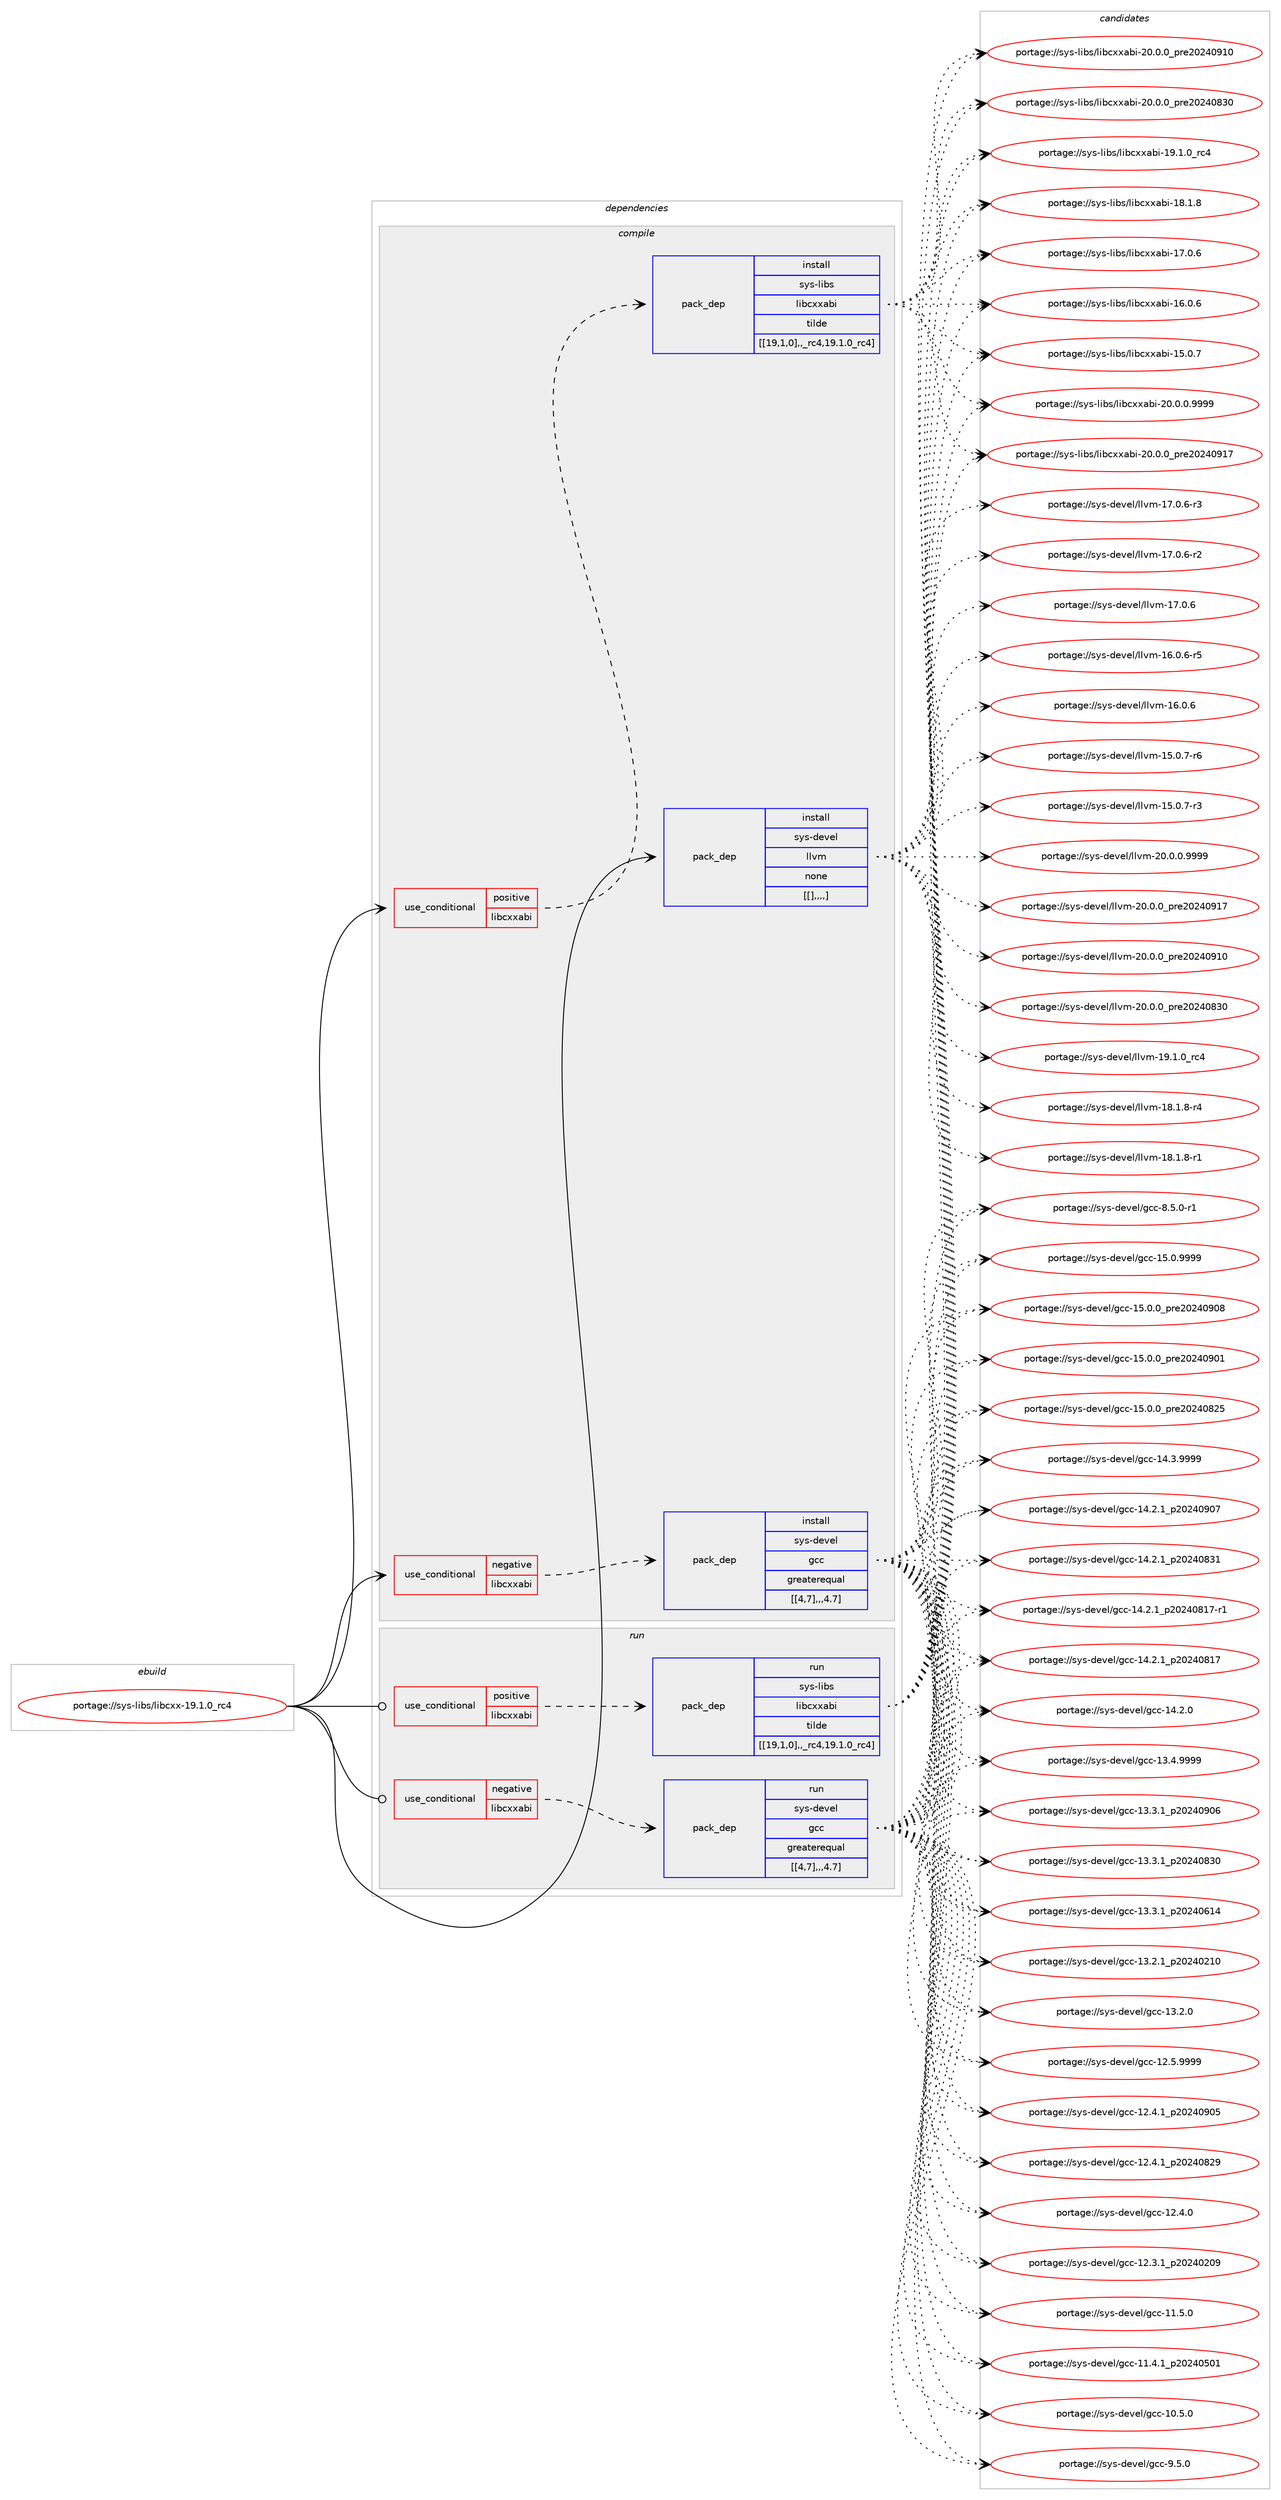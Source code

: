 digraph prolog {

# *************
# Graph options
# *************

newrank=true;
concentrate=true;
compound=true;
graph [rankdir=LR,fontname=Helvetica,fontsize=10,ranksep=1.5];#, ranksep=2.5, nodesep=0.2];
edge  [arrowhead=vee];
node  [fontname=Helvetica,fontsize=10];

# **********
# The ebuild
# **********

subgraph cluster_leftcol {
color=gray;
label=<<i>ebuild</i>>;
id [label="portage://sys-libs/libcxx-19.1.0_rc4", color=red, width=4, href="../sys-libs/libcxx-19.1.0_rc4.svg"];
}

# ****************
# The dependencies
# ****************

subgraph cluster_midcol {
color=gray;
label=<<i>dependencies</i>>;
subgraph cluster_compile {
fillcolor="#eeeeee";
style=filled;
label=<<i>compile</i>>;
subgraph cond122252 {
dependency459086 [label=<<TABLE BORDER="0" CELLBORDER="1" CELLSPACING="0" CELLPADDING="4"><TR><TD ROWSPAN="3" CELLPADDING="10">use_conditional</TD></TR><TR><TD>negative</TD></TR><TR><TD>libcxxabi</TD></TR></TABLE>>, shape=none, color=red];
subgraph pack333720 {
dependency459087 [label=<<TABLE BORDER="0" CELLBORDER="1" CELLSPACING="0" CELLPADDING="4" WIDTH="220"><TR><TD ROWSPAN="6" CELLPADDING="30">pack_dep</TD></TR><TR><TD WIDTH="110">install</TD></TR><TR><TD>sys-devel</TD></TR><TR><TD>gcc</TD></TR><TR><TD>greaterequal</TD></TR><TR><TD>[[4,7],,,4.7]</TD></TR></TABLE>>, shape=none, color=blue];
}
dependency459086:e -> dependency459087:w [weight=20,style="dashed",arrowhead="vee"];
}
id:e -> dependency459086:w [weight=20,style="solid",arrowhead="vee"];
subgraph cond122253 {
dependency459088 [label=<<TABLE BORDER="0" CELLBORDER="1" CELLSPACING="0" CELLPADDING="4"><TR><TD ROWSPAN="3" CELLPADDING="10">use_conditional</TD></TR><TR><TD>positive</TD></TR><TR><TD>libcxxabi</TD></TR></TABLE>>, shape=none, color=red];
subgraph pack333721 {
dependency459089 [label=<<TABLE BORDER="0" CELLBORDER="1" CELLSPACING="0" CELLPADDING="4" WIDTH="220"><TR><TD ROWSPAN="6" CELLPADDING="30">pack_dep</TD></TR><TR><TD WIDTH="110">install</TD></TR><TR><TD>sys-libs</TD></TR><TR><TD>libcxxabi</TD></TR><TR><TD>tilde</TD></TR><TR><TD>[[19,1,0],,_rc4,19.1.0_rc4]</TD></TR></TABLE>>, shape=none, color=blue];
}
dependency459088:e -> dependency459089:w [weight=20,style="dashed",arrowhead="vee"];
}
id:e -> dependency459088:w [weight=20,style="solid",arrowhead="vee"];
subgraph pack333722 {
dependency459090 [label=<<TABLE BORDER="0" CELLBORDER="1" CELLSPACING="0" CELLPADDING="4" WIDTH="220"><TR><TD ROWSPAN="6" CELLPADDING="30">pack_dep</TD></TR><TR><TD WIDTH="110">install</TD></TR><TR><TD>sys-devel</TD></TR><TR><TD>llvm</TD></TR><TR><TD>none</TD></TR><TR><TD>[[],,,,]</TD></TR></TABLE>>, shape=none, color=blue];
}
id:e -> dependency459090:w [weight=20,style="solid",arrowhead="vee"];
}
subgraph cluster_compileandrun {
fillcolor="#eeeeee";
style=filled;
label=<<i>compile and run</i>>;
}
subgraph cluster_run {
fillcolor="#eeeeee";
style=filled;
label=<<i>run</i>>;
subgraph cond122254 {
dependency459091 [label=<<TABLE BORDER="0" CELLBORDER="1" CELLSPACING="0" CELLPADDING="4"><TR><TD ROWSPAN="3" CELLPADDING="10">use_conditional</TD></TR><TR><TD>negative</TD></TR><TR><TD>libcxxabi</TD></TR></TABLE>>, shape=none, color=red];
subgraph pack333723 {
dependency459092 [label=<<TABLE BORDER="0" CELLBORDER="1" CELLSPACING="0" CELLPADDING="4" WIDTH="220"><TR><TD ROWSPAN="6" CELLPADDING="30">pack_dep</TD></TR><TR><TD WIDTH="110">run</TD></TR><TR><TD>sys-devel</TD></TR><TR><TD>gcc</TD></TR><TR><TD>greaterequal</TD></TR><TR><TD>[[4,7],,,4.7]</TD></TR></TABLE>>, shape=none, color=blue];
}
dependency459091:e -> dependency459092:w [weight=20,style="dashed",arrowhead="vee"];
}
id:e -> dependency459091:w [weight=20,style="solid",arrowhead="odot"];
subgraph cond122255 {
dependency459093 [label=<<TABLE BORDER="0" CELLBORDER="1" CELLSPACING="0" CELLPADDING="4"><TR><TD ROWSPAN="3" CELLPADDING="10">use_conditional</TD></TR><TR><TD>positive</TD></TR><TR><TD>libcxxabi</TD></TR></TABLE>>, shape=none, color=red];
subgraph pack333724 {
dependency459094 [label=<<TABLE BORDER="0" CELLBORDER="1" CELLSPACING="0" CELLPADDING="4" WIDTH="220"><TR><TD ROWSPAN="6" CELLPADDING="30">pack_dep</TD></TR><TR><TD WIDTH="110">run</TD></TR><TR><TD>sys-libs</TD></TR><TR><TD>libcxxabi</TD></TR><TR><TD>tilde</TD></TR><TR><TD>[[19,1,0],,_rc4,19.1.0_rc4]</TD></TR></TABLE>>, shape=none, color=blue];
}
dependency459093:e -> dependency459094:w [weight=20,style="dashed",arrowhead="vee"];
}
id:e -> dependency459093:w [weight=20,style="solid",arrowhead="odot"];
}
}

# **************
# The candidates
# **************

subgraph cluster_choices {
rank=same;
color=gray;
label=<<i>candidates</i>>;

subgraph choice333720 {
color=black;
nodesep=1;
choice1151211154510010111810110847103999945495346484657575757 [label="portage://sys-devel/gcc-15.0.9999", color=red, width=4,href="../sys-devel/gcc-15.0.9999.svg"];
choice1151211154510010111810110847103999945495346484648951121141015048505248574856 [label="portage://sys-devel/gcc-15.0.0_pre20240908", color=red, width=4,href="../sys-devel/gcc-15.0.0_pre20240908.svg"];
choice1151211154510010111810110847103999945495346484648951121141015048505248574849 [label="portage://sys-devel/gcc-15.0.0_pre20240901", color=red, width=4,href="../sys-devel/gcc-15.0.0_pre20240901.svg"];
choice1151211154510010111810110847103999945495346484648951121141015048505248565053 [label="portage://sys-devel/gcc-15.0.0_pre20240825", color=red, width=4,href="../sys-devel/gcc-15.0.0_pre20240825.svg"];
choice1151211154510010111810110847103999945495246514657575757 [label="portage://sys-devel/gcc-14.3.9999", color=red, width=4,href="../sys-devel/gcc-14.3.9999.svg"];
choice1151211154510010111810110847103999945495246504649951125048505248574855 [label="portage://sys-devel/gcc-14.2.1_p20240907", color=red, width=4,href="../sys-devel/gcc-14.2.1_p20240907.svg"];
choice1151211154510010111810110847103999945495246504649951125048505248565149 [label="portage://sys-devel/gcc-14.2.1_p20240831", color=red, width=4,href="../sys-devel/gcc-14.2.1_p20240831.svg"];
choice11512111545100101118101108471039999454952465046499511250485052485649554511449 [label="portage://sys-devel/gcc-14.2.1_p20240817-r1", color=red, width=4,href="../sys-devel/gcc-14.2.1_p20240817-r1.svg"];
choice1151211154510010111810110847103999945495246504649951125048505248564955 [label="portage://sys-devel/gcc-14.2.1_p20240817", color=red, width=4,href="../sys-devel/gcc-14.2.1_p20240817.svg"];
choice1151211154510010111810110847103999945495246504648 [label="portage://sys-devel/gcc-14.2.0", color=red, width=4,href="../sys-devel/gcc-14.2.0.svg"];
choice1151211154510010111810110847103999945495146524657575757 [label="portage://sys-devel/gcc-13.4.9999", color=red, width=4,href="../sys-devel/gcc-13.4.9999.svg"];
choice1151211154510010111810110847103999945495146514649951125048505248574854 [label="portage://sys-devel/gcc-13.3.1_p20240906", color=red, width=4,href="../sys-devel/gcc-13.3.1_p20240906.svg"];
choice1151211154510010111810110847103999945495146514649951125048505248565148 [label="portage://sys-devel/gcc-13.3.1_p20240830", color=red, width=4,href="../sys-devel/gcc-13.3.1_p20240830.svg"];
choice1151211154510010111810110847103999945495146514649951125048505248544952 [label="portage://sys-devel/gcc-13.3.1_p20240614", color=red, width=4,href="../sys-devel/gcc-13.3.1_p20240614.svg"];
choice1151211154510010111810110847103999945495146504649951125048505248504948 [label="portage://sys-devel/gcc-13.2.1_p20240210", color=red, width=4,href="../sys-devel/gcc-13.2.1_p20240210.svg"];
choice1151211154510010111810110847103999945495146504648 [label="portage://sys-devel/gcc-13.2.0", color=red, width=4,href="../sys-devel/gcc-13.2.0.svg"];
choice1151211154510010111810110847103999945495046534657575757 [label="portage://sys-devel/gcc-12.5.9999", color=red, width=4,href="../sys-devel/gcc-12.5.9999.svg"];
choice1151211154510010111810110847103999945495046524649951125048505248574853 [label="portage://sys-devel/gcc-12.4.1_p20240905", color=red, width=4,href="../sys-devel/gcc-12.4.1_p20240905.svg"];
choice1151211154510010111810110847103999945495046524649951125048505248565057 [label="portage://sys-devel/gcc-12.4.1_p20240829", color=red, width=4,href="../sys-devel/gcc-12.4.1_p20240829.svg"];
choice1151211154510010111810110847103999945495046524648 [label="portage://sys-devel/gcc-12.4.0", color=red, width=4,href="../sys-devel/gcc-12.4.0.svg"];
choice1151211154510010111810110847103999945495046514649951125048505248504857 [label="portage://sys-devel/gcc-12.3.1_p20240209", color=red, width=4,href="../sys-devel/gcc-12.3.1_p20240209.svg"];
choice1151211154510010111810110847103999945494946534648 [label="portage://sys-devel/gcc-11.5.0", color=red, width=4,href="../sys-devel/gcc-11.5.0.svg"];
choice1151211154510010111810110847103999945494946524649951125048505248534849 [label="portage://sys-devel/gcc-11.4.1_p20240501", color=red, width=4,href="../sys-devel/gcc-11.4.1_p20240501.svg"];
choice1151211154510010111810110847103999945494846534648 [label="portage://sys-devel/gcc-10.5.0", color=red, width=4,href="../sys-devel/gcc-10.5.0.svg"];
choice11512111545100101118101108471039999455746534648 [label="portage://sys-devel/gcc-9.5.0", color=red, width=4,href="../sys-devel/gcc-9.5.0.svg"];
choice115121115451001011181011084710399994556465346484511449 [label="portage://sys-devel/gcc-8.5.0-r1", color=red, width=4,href="../sys-devel/gcc-8.5.0-r1.svg"];
dependency459087:e -> choice1151211154510010111810110847103999945495346484657575757:w [style=dotted,weight="100"];
dependency459087:e -> choice1151211154510010111810110847103999945495346484648951121141015048505248574856:w [style=dotted,weight="100"];
dependency459087:e -> choice1151211154510010111810110847103999945495346484648951121141015048505248574849:w [style=dotted,weight="100"];
dependency459087:e -> choice1151211154510010111810110847103999945495346484648951121141015048505248565053:w [style=dotted,weight="100"];
dependency459087:e -> choice1151211154510010111810110847103999945495246514657575757:w [style=dotted,weight="100"];
dependency459087:e -> choice1151211154510010111810110847103999945495246504649951125048505248574855:w [style=dotted,weight="100"];
dependency459087:e -> choice1151211154510010111810110847103999945495246504649951125048505248565149:w [style=dotted,weight="100"];
dependency459087:e -> choice11512111545100101118101108471039999454952465046499511250485052485649554511449:w [style=dotted,weight="100"];
dependency459087:e -> choice1151211154510010111810110847103999945495246504649951125048505248564955:w [style=dotted,weight="100"];
dependency459087:e -> choice1151211154510010111810110847103999945495246504648:w [style=dotted,weight="100"];
dependency459087:e -> choice1151211154510010111810110847103999945495146524657575757:w [style=dotted,weight="100"];
dependency459087:e -> choice1151211154510010111810110847103999945495146514649951125048505248574854:w [style=dotted,weight="100"];
dependency459087:e -> choice1151211154510010111810110847103999945495146514649951125048505248565148:w [style=dotted,weight="100"];
dependency459087:e -> choice1151211154510010111810110847103999945495146514649951125048505248544952:w [style=dotted,weight="100"];
dependency459087:e -> choice1151211154510010111810110847103999945495146504649951125048505248504948:w [style=dotted,weight="100"];
dependency459087:e -> choice1151211154510010111810110847103999945495146504648:w [style=dotted,weight="100"];
dependency459087:e -> choice1151211154510010111810110847103999945495046534657575757:w [style=dotted,weight="100"];
dependency459087:e -> choice1151211154510010111810110847103999945495046524649951125048505248574853:w [style=dotted,weight="100"];
dependency459087:e -> choice1151211154510010111810110847103999945495046524649951125048505248565057:w [style=dotted,weight="100"];
dependency459087:e -> choice1151211154510010111810110847103999945495046524648:w [style=dotted,weight="100"];
dependency459087:e -> choice1151211154510010111810110847103999945495046514649951125048505248504857:w [style=dotted,weight="100"];
dependency459087:e -> choice1151211154510010111810110847103999945494946534648:w [style=dotted,weight="100"];
dependency459087:e -> choice1151211154510010111810110847103999945494946524649951125048505248534849:w [style=dotted,weight="100"];
dependency459087:e -> choice1151211154510010111810110847103999945494846534648:w [style=dotted,weight="100"];
dependency459087:e -> choice11512111545100101118101108471039999455746534648:w [style=dotted,weight="100"];
dependency459087:e -> choice115121115451001011181011084710399994556465346484511449:w [style=dotted,weight="100"];
}
subgraph choice333721 {
color=black;
nodesep=1;
choice11512111545108105981154710810598991201209798105455048464846484657575757 [label="portage://sys-libs/libcxxabi-20.0.0.9999", color=red, width=4,href="../sys-libs/libcxxabi-20.0.0.9999.svg"];
choice1151211154510810598115471081059899120120979810545504846484648951121141015048505248574955 [label="portage://sys-libs/libcxxabi-20.0.0_pre20240917", color=red, width=4,href="../sys-libs/libcxxabi-20.0.0_pre20240917.svg"];
choice1151211154510810598115471081059899120120979810545504846484648951121141015048505248574948 [label="portage://sys-libs/libcxxabi-20.0.0_pre20240910", color=red, width=4,href="../sys-libs/libcxxabi-20.0.0_pre20240910.svg"];
choice1151211154510810598115471081059899120120979810545504846484648951121141015048505248565148 [label="portage://sys-libs/libcxxabi-20.0.0_pre20240830", color=red, width=4,href="../sys-libs/libcxxabi-20.0.0_pre20240830.svg"];
choice1151211154510810598115471081059899120120979810545495746494648951149952 [label="portage://sys-libs/libcxxabi-19.1.0_rc4", color=red, width=4,href="../sys-libs/libcxxabi-19.1.0_rc4.svg"];
choice1151211154510810598115471081059899120120979810545495646494656 [label="portage://sys-libs/libcxxabi-18.1.8", color=red, width=4,href="../sys-libs/libcxxabi-18.1.8.svg"];
choice1151211154510810598115471081059899120120979810545495546484654 [label="portage://sys-libs/libcxxabi-17.0.6", color=red, width=4,href="../sys-libs/libcxxabi-17.0.6.svg"];
choice1151211154510810598115471081059899120120979810545495446484654 [label="portage://sys-libs/libcxxabi-16.0.6", color=red, width=4,href="../sys-libs/libcxxabi-16.0.6.svg"];
choice1151211154510810598115471081059899120120979810545495346484655 [label="portage://sys-libs/libcxxabi-15.0.7", color=red, width=4,href="../sys-libs/libcxxabi-15.0.7.svg"];
dependency459089:e -> choice11512111545108105981154710810598991201209798105455048464846484657575757:w [style=dotted,weight="100"];
dependency459089:e -> choice1151211154510810598115471081059899120120979810545504846484648951121141015048505248574955:w [style=dotted,weight="100"];
dependency459089:e -> choice1151211154510810598115471081059899120120979810545504846484648951121141015048505248574948:w [style=dotted,weight="100"];
dependency459089:e -> choice1151211154510810598115471081059899120120979810545504846484648951121141015048505248565148:w [style=dotted,weight="100"];
dependency459089:e -> choice1151211154510810598115471081059899120120979810545495746494648951149952:w [style=dotted,weight="100"];
dependency459089:e -> choice1151211154510810598115471081059899120120979810545495646494656:w [style=dotted,weight="100"];
dependency459089:e -> choice1151211154510810598115471081059899120120979810545495546484654:w [style=dotted,weight="100"];
dependency459089:e -> choice1151211154510810598115471081059899120120979810545495446484654:w [style=dotted,weight="100"];
dependency459089:e -> choice1151211154510810598115471081059899120120979810545495346484655:w [style=dotted,weight="100"];
}
subgraph choice333722 {
color=black;
nodesep=1;
choice1151211154510010111810110847108108118109455048464846484657575757 [label="portage://sys-devel/llvm-20.0.0.9999", color=red, width=4,href="../sys-devel/llvm-20.0.0.9999.svg"];
choice115121115451001011181011084710810811810945504846484648951121141015048505248574955 [label="portage://sys-devel/llvm-20.0.0_pre20240917", color=red, width=4,href="../sys-devel/llvm-20.0.0_pre20240917.svg"];
choice115121115451001011181011084710810811810945504846484648951121141015048505248574948 [label="portage://sys-devel/llvm-20.0.0_pre20240910", color=red, width=4,href="../sys-devel/llvm-20.0.0_pre20240910.svg"];
choice115121115451001011181011084710810811810945504846484648951121141015048505248565148 [label="portage://sys-devel/llvm-20.0.0_pre20240830", color=red, width=4,href="../sys-devel/llvm-20.0.0_pre20240830.svg"];
choice115121115451001011181011084710810811810945495746494648951149952 [label="portage://sys-devel/llvm-19.1.0_rc4", color=red, width=4,href="../sys-devel/llvm-19.1.0_rc4.svg"];
choice1151211154510010111810110847108108118109454956464946564511452 [label="portage://sys-devel/llvm-18.1.8-r4", color=red, width=4,href="../sys-devel/llvm-18.1.8-r4.svg"];
choice1151211154510010111810110847108108118109454956464946564511449 [label="portage://sys-devel/llvm-18.1.8-r1", color=red, width=4,href="../sys-devel/llvm-18.1.8-r1.svg"];
choice1151211154510010111810110847108108118109454955464846544511451 [label="portage://sys-devel/llvm-17.0.6-r3", color=red, width=4,href="../sys-devel/llvm-17.0.6-r3.svg"];
choice1151211154510010111810110847108108118109454955464846544511450 [label="portage://sys-devel/llvm-17.0.6-r2", color=red, width=4,href="../sys-devel/llvm-17.0.6-r2.svg"];
choice115121115451001011181011084710810811810945495546484654 [label="portage://sys-devel/llvm-17.0.6", color=red, width=4,href="../sys-devel/llvm-17.0.6.svg"];
choice1151211154510010111810110847108108118109454954464846544511453 [label="portage://sys-devel/llvm-16.0.6-r5", color=red, width=4,href="../sys-devel/llvm-16.0.6-r5.svg"];
choice115121115451001011181011084710810811810945495446484654 [label="portage://sys-devel/llvm-16.0.6", color=red, width=4,href="../sys-devel/llvm-16.0.6.svg"];
choice1151211154510010111810110847108108118109454953464846554511454 [label="portage://sys-devel/llvm-15.0.7-r6", color=red, width=4,href="../sys-devel/llvm-15.0.7-r6.svg"];
choice1151211154510010111810110847108108118109454953464846554511451 [label="portage://sys-devel/llvm-15.0.7-r3", color=red, width=4,href="../sys-devel/llvm-15.0.7-r3.svg"];
dependency459090:e -> choice1151211154510010111810110847108108118109455048464846484657575757:w [style=dotted,weight="100"];
dependency459090:e -> choice115121115451001011181011084710810811810945504846484648951121141015048505248574955:w [style=dotted,weight="100"];
dependency459090:e -> choice115121115451001011181011084710810811810945504846484648951121141015048505248574948:w [style=dotted,weight="100"];
dependency459090:e -> choice115121115451001011181011084710810811810945504846484648951121141015048505248565148:w [style=dotted,weight="100"];
dependency459090:e -> choice115121115451001011181011084710810811810945495746494648951149952:w [style=dotted,weight="100"];
dependency459090:e -> choice1151211154510010111810110847108108118109454956464946564511452:w [style=dotted,weight="100"];
dependency459090:e -> choice1151211154510010111810110847108108118109454956464946564511449:w [style=dotted,weight="100"];
dependency459090:e -> choice1151211154510010111810110847108108118109454955464846544511451:w [style=dotted,weight="100"];
dependency459090:e -> choice1151211154510010111810110847108108118109454955464846544511450:w [style=dotted,weight="100"];
dependency459090:e -> choice115121115451001011181011084710810811810945495546484654:w [style=dotted,weight="100"];
dependency459090:e -> choice1151211154510010111810110847108108118109454954464846544511453:w [style=dotted,weight="100"];
dependency459090:e -> choice115121115451001011181011084710810811810945495446484654:w [style=dotted,weight="100"];
dependency459090:e -> choice1151211154510010111810110847108108118109454953464846554511454:w [style=dotted,weight="100"];
dependency459090:e -> choice1151211154510010111810110847108108118109454953464846554511451:w [style=dotted,weight="100"];
}
subgraph choice333723 {
color=black;
nodesep=1;
choice1151211154510010111810110847103999945495346484657575757 [label="portage://sys-devel/gcc-15.0.9999", color=red, width=4,href="../sys-devel/gcc-15.0.9999.svg"];
choice1151211154510010111810110847103999945495346484648951121141015048505248574856 [label="portage://sys-devel/gcc-15.0.0_pre20240908", color=red, width=4,href="../sys-devel/gcc-15.0.0_pre20240908.svg"];
choice1151211154510010111810110847103999945495346484648951121141015048505248574849 [label="portage://sys-devel/gcc-15.0.0_pre20240901", color=red, width=4,href="../sys-devel/gcc-15.0.0_pre20240901.svg"];
choice1151211154510010111810110847103999945495346484648951121141015048505248565053 [label="portage://sys-devel/gcc-15.0.0_pre20240825", color=red, width=4,href="../sys-devel/gcc-15.0.0_pre20240825.svg"];
choice1151211154510010111810110847103999945495246514657575757 [label="portage://sys-devel/gcc-14.3.9999", color=red, width=4,href="../sys-devel/gcc-14.3.9999.svg"];
choice1151211154510010111810110847103999945495246504649951125048505248574855 [label="portage://sys-devel/gcc-14.2.1_p20240907", color=red, width=4,href="../sys-devel/gcc-14.2.1_p20240907.svg"];
choice1151211154510010111810110847103999945495246504649951125048505248565149 [label="portage://sys-devel/gcc-14.2.1_p20240831", color=red, width=4,href="../sys-devel/gcc-14.2.1_p20240831.svg"];
choice11512111545100101118101108471039999454952465046499511250485052485649554511449 [label="portage://sys-devel/gcc-14.2.1_p20240817-r1", color=red, width=4,href="../sys-devel/gcc-14.2.1_p20240817-r1.svg"];
choice1151211154510010111810110847103999945495246504649951125048505248564955 [label="portage://sys-devel/gcc-14.2.1_p20240817", color=red, width=4,href="../sys-devel/gcc-14.2.1_p20240817.svg"];
choice1151211154510010111810110847103999945495246504648 [label="portage://sys-devel/gcc-14.2.0", color=red, width=4,href="../sys-devel/gcc-14.2.0.svg"];
choice1151211154510010111810110847103999945495146524657575757 [label="portage://sys-devel/gcc-13.4.9999", color=red, width=4,href="../sys-devel/gcc-13.4.9999.svg"];
choice1151211154510010111810110847103999945495146514649951125048505248574854 [label="portage://sys-devel/gcc-13.3.1_p20240906", color=red, width=4,href="../sys-devel/gcc-13.3.1_p20240906.svg"];
choice1151211154510010111810110847103999945495146514649951125048505248565148 [label="portage://sys-devel/gcc-13.3.1_p20240830", color=red, width=4,href="../sys-devel/gcc-13.3.1_p20240830.svg"];
choice1151211154510010111810110847103999945495146514649951125048505248544952 [label="portage://sys-devel/gcc-13.3.1_p20240614", color=red, width=4,href="../sys-devel/gcc-13.3.1_p20240614.svg"];
choice1151211154510010111810110847103999945495146504649951125048505248504948 [label="portage://sys-devel/gcc-13.2.1_p20240210", color=red, width=4,href="../sys-devel/gcc-13.2.1_p20240210.svg"];
choice1151211154510010111810110847103999945495146504648 [label="portage://sys-devel/gcc-13.2.0", color=red, width=4,href="../sys-devel/gcc-13.2.0.svg"];
choice1151211154510010111810110847103999945495046534657575757 [label="portage://sys-devel/gcc-12.5.9999", color=red, width=4,href="../sys-devel/gcc-12.5.9999.svg"];
choice1151211154510010111810110847103999945495046524649951125048505248574853 [label="portage://sys-devel/gcc-12.4.1_p20240905", color=red, width=4,href="../sys-devel/gcc-12.4.1_p20240905.svg"];
choice1151211154510010111810110847103999945495046524649951125048505248565057 [label="portage://sys-devel/gcc-12.4.1_p20240829", color=red, width=4,href="../sys-devel/gcc-12.4.1_p20240829.svg"];
choice1151211154510010111810110847103999945495046524648 [label="portage://sys-devel/gcc-12.4.0", color=red, width=4,href="../sys-devel/gcc-12.4.0.svg"];
choice1151211154510010111810110847103999945495046514649951125048505248504857 [label="portage://sys-devel/gcc-12.3.1_p20240209", color=red, width=4,href="../sys-devel/gcc-12.3.1_p20240209.svg"];
choice1151211154510010111810110847103999945494946534648 [label="portage://sys-devel/gcc-11.5.0", color=red, width=4,href="../sys-devel/gcc-11.5.0.svg"];
choice1151211154510010111810110847103999945494946524649951125048505248534849 [label="portage://sys-devel/gcc-11.4.1_p20240501", color=red, width=4,href="../sys-devel/gcc-11.4.1_p20240501.svg"];
choice1151211154510010111810110847103999945494846534648 [label="portage://sys-devel/gcc-10.5.0", color=red, width=4,href="../sys-devel/gcc-10.5.0.svg"];
choice11512111545100101118101108471039999455746534648 [label="portage://sys-devel/gcc-9.5.0", color=red, width=4,href="../sys-devel/gcc-9.5.0.svg"];
choice115121115451001011181011084710399994556465346484511449 [label="portage://sys-devel/gcc-8.5.0-r1", color=red, width=4,href="../sys-devel/gcc-8.5.0-r1.svg"];
dependency459092:e -> choice1151211154510010111810110847103999945495346484657575757:w [style=dotted,weight="100"];
dependency459092:e -> choice1151211154510010111810110847103999945495346484648951121141015048505248574856:w [style=dotted,weight="100"];
dependency459092:e -> choice1151211154510010111810110847103999945495346484648951121141015048505248574849:w [style=dotted,weight="100"];
dependency459092:e -> choice1151211154510010111810110847103999945495346484648951121141015048505248565053:w [style=dotted,weight="100"];
dependency459092:e -> choice1151211154510010111810110847103999945495246514657575757:w [style=dotted,weight="100"];
dependency459092:e -> choice1151211154510010111810110847103999945495246504649951125048505248574855:w [style=dotted,weight="100"];
dependency459092:e -> choice1151211154510010111810110847103999945495246504649951125048505248565149:w [style=dotted,weight="100"];
dependency459092:e -> choice11512111545100101118101108471039999454952465046499511250485052485649554511449:w [style=dotted,weight="100"];
dependency459092:e -> choice1151211154510010111810110847103999945495246504649951125048505248564955:w [style=dotted,weight="100"];
dependency459092:e -> choice1151211154510010111810110847103999945495246504648:w [style=dotted,weight="100"];
dependency459092:e -> choice1151211154510010111810110847103999945495146524657575757:w [style=dotted,weight="100"];
dependency459092:e -> choice1151211154510010111810110847103999945495146514649951125048505248574854:w [style=dotted,weight="100"];
dependency459092:e -> choice1151211154510010111810110847103999945495146514649951125048505248565148:w [style=dotted,weight="100"];
dependency459092:e -> choice1151211154510010111810110847103999945495146514649951125048505248544952:w [style=dotted,weight="100"];
dependency459092:e -> choice1151211154510010111810110847103999945495146504649951125048505248504948:w [style=dotted,weight="100"];
dependency459092:e -> choice1151211154510010111810110847103999945495146504648:w [style=dotted,weight="100"];
dependency459092:e -> choice1151211154510010111810110847103999945495046534657575757:w [style=dotted,weight="100"];
dependency459092:e -> choice1151211154510010111810110847103999945495046524649951125048505248574853:w [style=dotted,weight="100"];
dependency459092:e -> choice1151211154510010111810110847103999945495046524649951125048505248565057:w [style=dotted,weight="100"];
dependency459092:e -> choice1151211154510010111810110847103999945495046524648:w [style=dotted,weight="100"];
dependency459092:e -> choice1151211154510010111810110847103999945495046514649951125048505248504857:w [style=dotted,weight="100"];
dependency459092:e -> choice1151211154510010111810110847103999945494946534648:w [style=dotted,weight="100"];
dependency459092:e -> choice1151211154510010111810110847103999945494946524649951125048505248534849:w [style=dotted,weight="100"];
dependency459092:e -> choice1151211154510010111810110847103999945494846534648:w [style=dotted,weight="100"];
dependency459092:e -> choice11512111545100101118101108471039999455746534648:w [style=dotted,weight="100"];
dependency459092:e -> choice115121115451001011181011084710399994556465346484511449:w [style=dotted,weight="100"];
}
subgraph choice333724 {
color=black;
nodesep=1;
choice11512111545108105981154710810598991201209798105455048464846484657575757 [label="portage://sys-libs/libcxxabi-20.0.0.9999", color=red, width=4,href="../sys-libs/libcxxabi-20.0.0.9999.svg"];
choice1151211154510810598115471081059899120120979810545504846484648951121141015048505248574955 [label="portage://sys-libs/libcxxabi-20.0.0_pre20240917", color=red, width=4,href="../sys-libs/libcxxabi-20.0.0_pre20240917.svg"];
choice1151211154510810598115471081059899120120979810545504846484648951121141015048505248574948 [label="portage://sys-libs/libcxxabi-20.0.0_pre20240910", color=red, width=4,href="../sys-libs/libcxxabi-20.0.0_pre20240910.svg"];
choice1151211154510810598115471081059899120120979810545504846484648951121141015048505248565148 [label="portage://sys-libs/libcxxabi-20.0.0_pre20240830", color=red, width=4,href="../sys-libs/libcxxabi-20.0.0_pre20240830.svg"];
choice1151211154510810598115471081059899120120979810545495746494648951149952 [label="portage://sys-libs/libcxxabi-19.1.0_rc4", color=red, width=4,href="../sys-libs/libcxxabi-19.1.0_rc4.svg"];
choice1151211154510810598115471081059899120120979810545495646494656 [label="portage://sys-libs/libcxxabi-18.1.8", color=red, width=4,href="../sys-libs/libcxxabi-18.1.8.svg"];
choice1151211154510810598115471081059899120120979810545495546484654 [label="portage://sys-libs/libcxxabi-17.0.6", color=red, width=4,href="../sys-libs/libcxxabi-17.0.6.svg"];
choice1151211154510810598115471081059899120120979810545495446484654 [label="portage://sys-libs/libcxxabi-16.0.6", color=red, width=4,href="../sys-libs/libcxxabi-16.0.6.svg"];
choice1151211154510810598115471081059899120120979810545495346484655 [label="portage://sys-libs/libcxxabi-15.0.7", color=red, width=4,href="../sys-libs/libcxxabi-15.0.7.svg"];
dependency459094:e -> choice11512111545108105981154710810598991201209798105455048464846484657575757:w [style=dotted,weight="100"];
dependency459094:e -> choice1151211154510810598115471081059899120120979810545504846484648951121141015048505248574955:w [style=dotted,weight="100"];
dependency459094:e -> choice1151211154510810598115471081059899120120979810545504846484648951121141015048505248574948:w [style=dotted,weight="100"];
dependency459094:e -> choice1151211154510810598115471081059899120120979810545504846484648951121141015048505248565148:w [style=dotted,weight="100"];
dependency459094:e -> choice1151211154510810598115471081059899120120979810545495746494648951149952:w [style=dotted,weight="100"];
dependency459094:e -> choice1151211154510810598115471081059899120120979810545495646494656:w [style=dotted,weight="100"];
dependency459094:e -> choice1151211154510810598115471081059899120120979810545495546484654:w [style=dotted,weight="100"];
dependency459094:e -> choice1151211154510810598115471081059899120120979810545495446484654:w [style=dotted,weight="100"];
dependency459094:e -> choice1151211154510810598115471081059899120120979810545495346484655:w [style=dotted,weight="100"];
}
}

}

